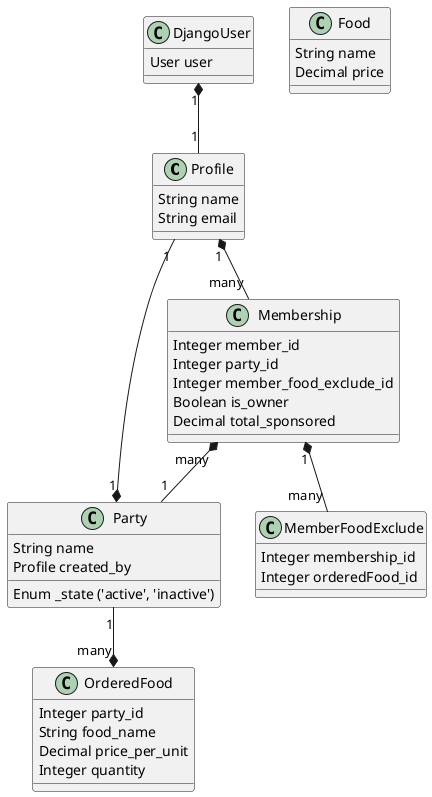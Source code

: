 @startuml
class Profile {
  String name
  String email
}

class DjangoUser {
  User user
}

class Party {
  String name
  Enum _state ('active', 'inactive')
  Profile created_by
}

class Food {
  String name
  Decimal price
}

class Membership {
  Integer member_id
  Integer party_id
  Integer member_food_exclude_id
  Boolean is_owner
  Decimal total_sponsored
}

class MemberFoodExclude {
  Integer membership_id
  Integer orderedFood_id
}

class OrderedFood {
  Integer party_id
  String food_name
  Decimal price_per_unit
  Integer quantity
}


DjangoUser "1" *-- "1" Profile

Profile "1" *-- "many" Membership
Membership "1" *-- "many" MemberFoodExclude
Membership "many" *-- "1" Party
Party "1" --* "many" OrderedFood
Party "1" *-- "1" Profile
@enduml